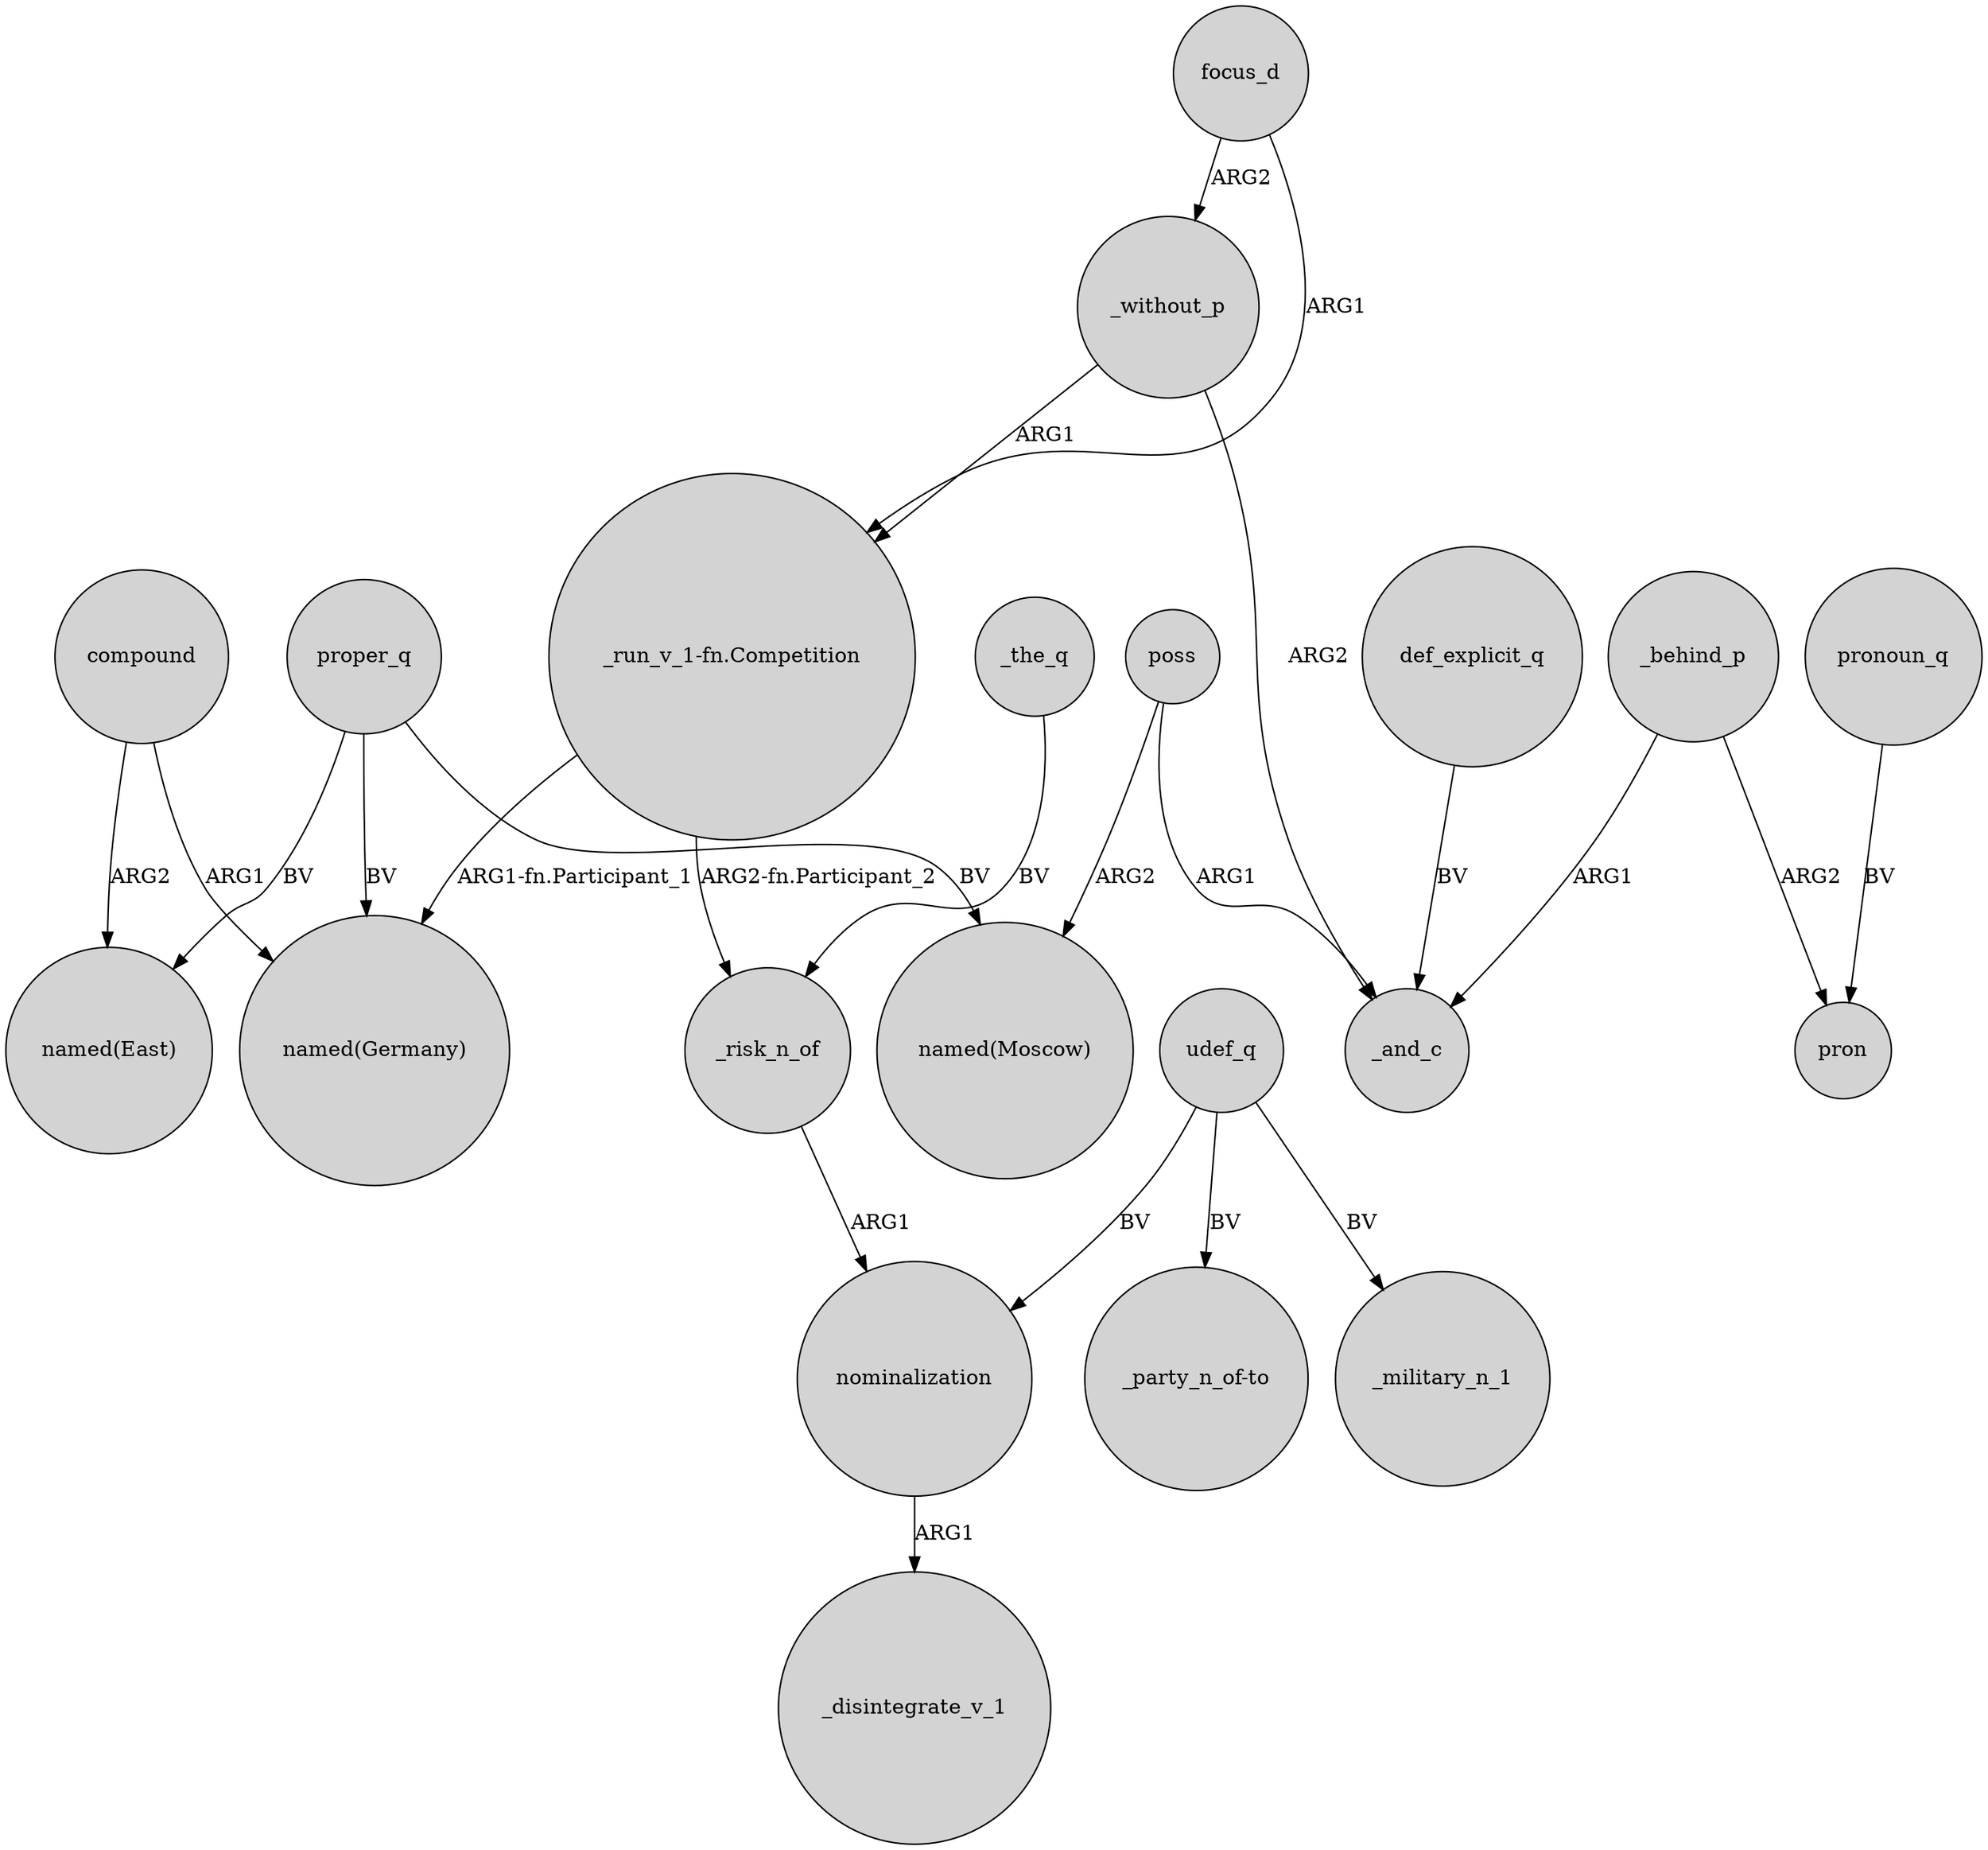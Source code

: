 digraph {
	node [shape=circle style=filled]
	_without_p -> _and_c [label=ARG2]
	compound -> "named(East)" [label=ARG2]
	udef_q -> _military_n_1 [label=BV]
	poss -> "named(Moscow)" [label=ARG2]
	"_run_v_1-fn.Competition" -> _risk_n_of [label="ARG2-fn.Participant_2"]
	udef_q -> nominalization [label=BV]
	focus_d -> _without_p [label=ARG2]
	focus_d -> "_run_v_1-fn.Competition" [label=ARG1]
	proper_q -> "named(East)" [label=BV]
	_the_q -> _risk_n_of [label=BV]
	_without_p -> "_run_v_1-fn.Competition" [label=ARG1]
	pronoun_q -> pron [label=BV]
	def_explicit_q -> _and_c [label=BV]
	_behind_p -> _and_c [label=ARG1]
	_risk_n_of -> nominalization [label=ARG1]
	poss -> _and_c [label=ARG1]
	compound -> "named(Germany)" [label=ARG1]
	_behind_p -> pron [label=ARG2]
	proper_q -> "named(Moscow)" [label=BV]
	nominalization -> _disintegrate_v_1 [label=ARG1]
	"_run_v_1-fn.Competition" -> "named(Germany)" [label="ARG1-fn.Participant_1"]
	udef_q -> "_party_n_of-to" [label=BV]
	proper_q -> "named(Germany)" [label=BV]
}
